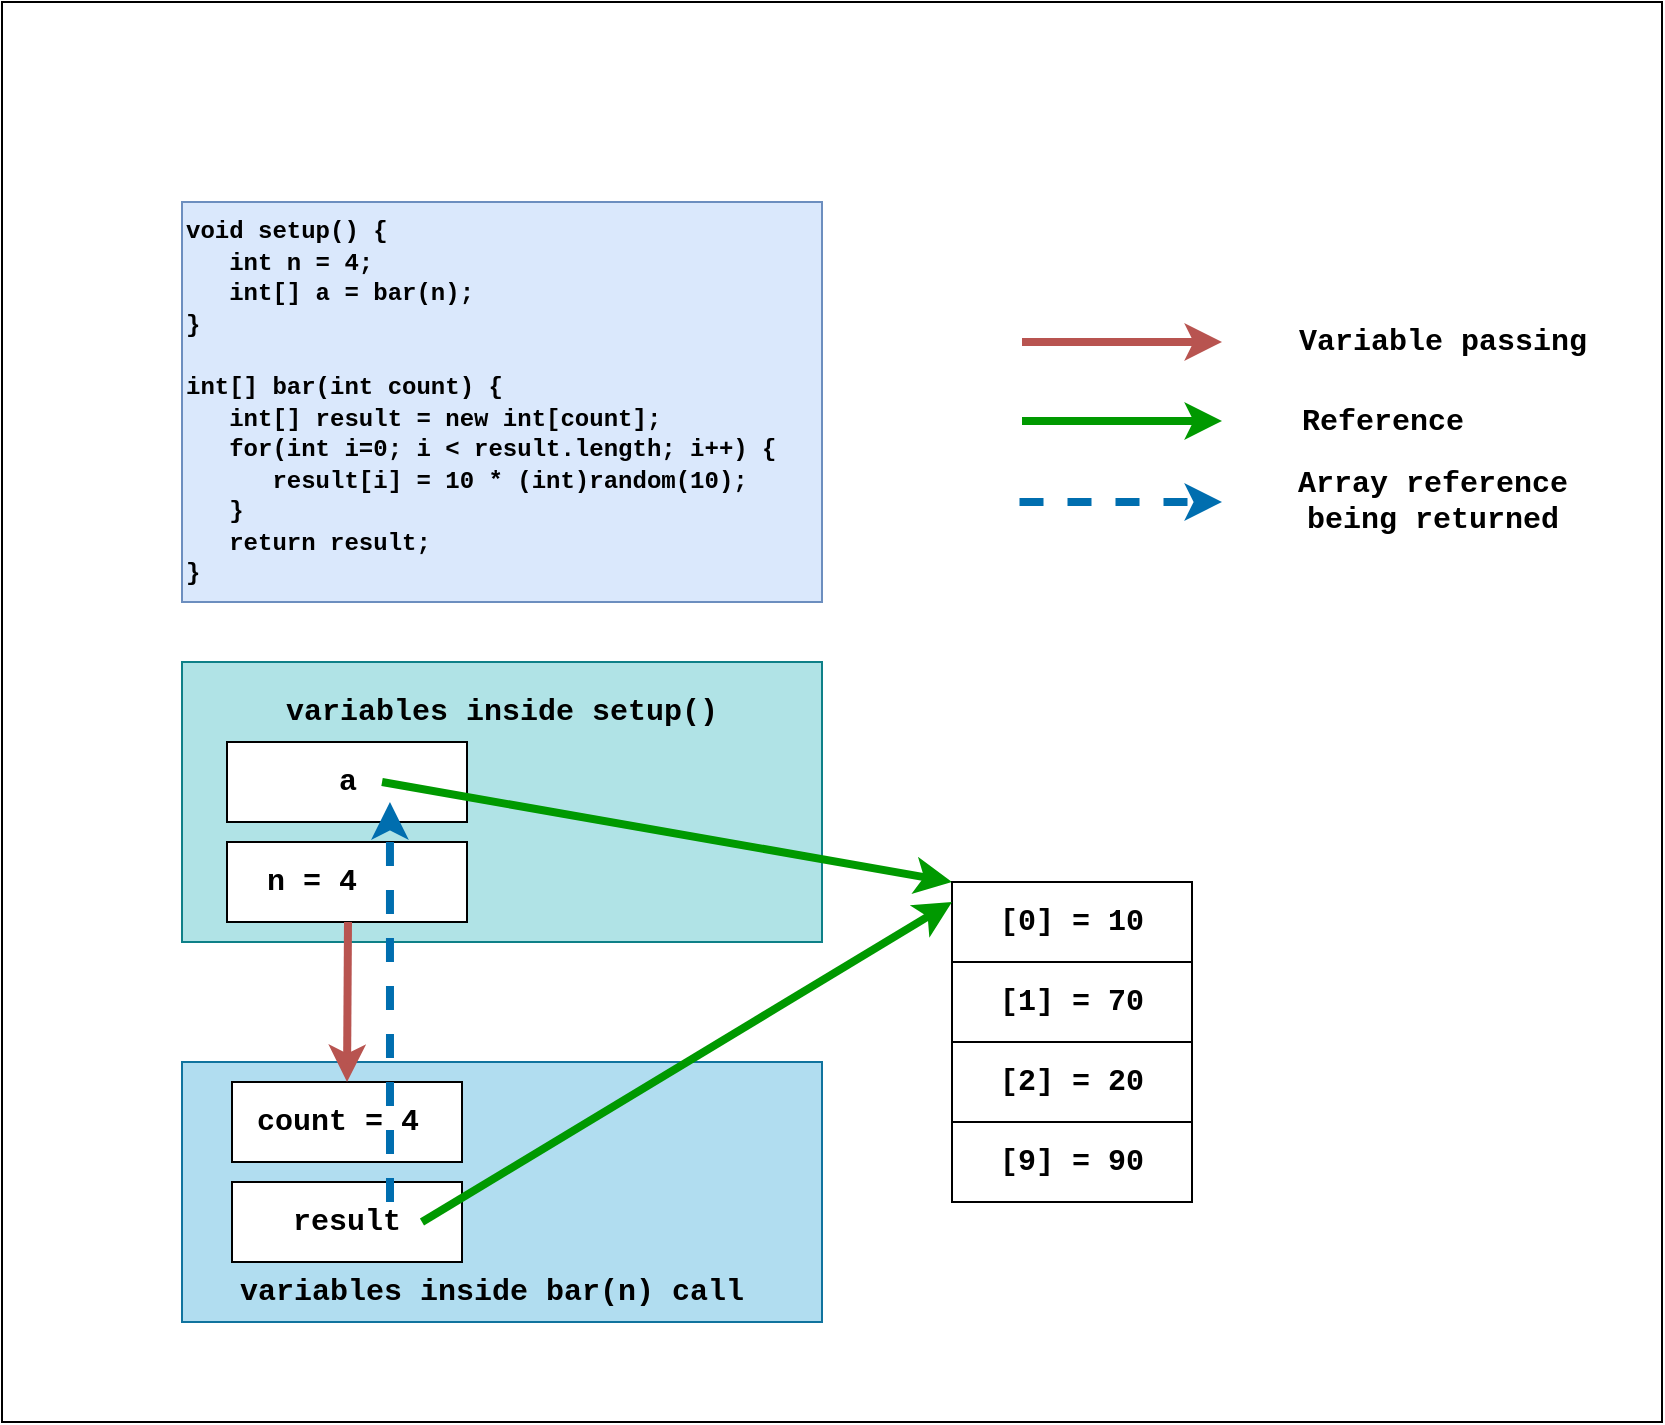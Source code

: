 <mxfile version="15.5.2" type="github">
  <diagram id="kjL0yHKqu0dJyB0R4nvB" name="Page-1">
    <mxGraphModel dx="946" dy="1664" grid="1" gridSize="10" guides="1" tooltips="1" connect="1" arrows="1" fold="1" page="1" pageScale="1" pageWidth="850" pageHeight="1100" math="0" shadow="0">
      <root>
        <mxCell id="0" />
        <mxCell id="1" parent="0" />
        <mxCell id="0EkcyEbBukxJAR-DcMhM-29" value="" style="rounded=0;whiteSpace=wrap;html=1;fontFamily=Courier New;fontSize=13;fontColor=#000000;align=center;" parent="1" vertex="1">
          <mxGeometry x="10" y="-1080" width="830" height="710" as="geometry" />
        </mxCell>
        <mxCell id="0EkcyEbBukxJAR-DcMhM-1" value="&lt;font style=&quot;font-size: 12px&quot;&gt;void setup() {&lt;br&gt;&amp;nbsp; &amp;nbsp;int n = 4;&lt;br&gt;&amp;nbsp; &amp;nbsp;int[] a = bar(n);&lt;br&gt;}&lt;br&gt;&lt;br&gt;int[] bar(int count) {&lt;br&gt;&amp;nbsp; &amp;nbsp;int[] result = new int[count];&lt;br&gt;&amp;nbsp; &amp;nbsp;for(int i=0; i &amp;lt; result.length; i++) {&lt;br&gt;&amp;nbsp; &amp;nbsp; &amp;nbsp; result[i] = 10 * (int)random(10);&lt;br&gt;&amp;nbsp; &amp;nbsp;}&lt;br&gt;&amp;nbsp; &amp;nbsp;return result;&lt;br&gt;}&lt;/font&gt;" style="text;html=1;strokeColor=#6c8ebf;fillColor=#dae8fc;align=left;verticalAlign=middle;whiteSpace=wrap;rounded=0;fontStyle=1;fontFamily=Courier New;fontSize=13;" parent="1" vertex="1">
          <mxGeometry x="100" y="-980" width="320" height="200" as="geometry" />
        </mxCell>
        <mxCell id="0EkcyEbBukxJAR-DcMhM-10" value="" style="rounded=0;whiteSpace=wrap;html=1;fontFamily=Courier New;fontSize=15;align=center;fillColor=#b0e3e6;strokeColor=#0e8088;" parent="1" vertex="1">
          <mxGeometry x="100" y="-750" width="320" height="140" as="geometry" />
        </mxCell>
        <mxCell id="0EkcyEbBukxJAR-DcMhM-2" value="a" style="rounded=0;whiteSpace=wrap;html=1;fontFamily=Courier New;align=center;fontSize=15;fontStyle=1" parent="1" vertex="1">
          <mxGeometry x="122.5" y="-710" width="120" height="40" as="geometry" />
        </mxCell>
        <mxCell id="0EkcyEbBukxJAR-DcMhM-3" value="" style="endArrow=classic;html=1;rounded=0;fontFamily=Courier New;fontSize=15;fontStyle=0;entryX=0;entryY=0;entryDx=0;entryDy=0;exitX=0.646;exitY=0.5;exitDx=0;exitDy=0;exitPerimeter=0;strokeColor=#009900;strokeWidth=4;" parent="1" source="0EkcyEbBukxJAR-DcMhM-2" target="0EkcyEbBukxJAR-DcMhM-5" edge="1">
          <mxGeometry width="50" height="50" relative="1" as="geometry">
            <mxPoint x="215" y="-675.5" as="sourcePoint" />
            <mxPoint x="325" y="-675.5" as="targetPoint" />
          </mxGeometry>
        </mxCell>
        <mxCell id="0EkcyEbBukxJAR-DcMhM-5" value="[0] = 10" style="rounded=0;whiteSpace=wrap;html=1;fontFamily=Courier New;align=center;fontSize=15;fontStyle=1" parent="1" vertex="1">
          <mxGeometry x="485" y="-640" width="120" height="40" as="geometry" />
        </mxCell>
        <mxCell id="0EkcyEbBukxJAR-DcMhM-6" style="edgeStyle=orthogonalEdgeStyle;rounded=0;orthogonalLoop=1;jettySize=auto;html=1;exitX=0.5;exitY=1;exitDx=0;exitDy=0;fontFamily=Courier New;fontSize=15;fontStyle=1" parent="1" source="0EkcyEbBukxJAR-DcMhM-5" target="0EkcyEbBukxJAR-DcMhM-5" edge="1">
          <mxGeometry relative="1" as="geometry" />
        </mxCell>
        <mxCell id="0EkcyEbBukxJAR-DcMhM-7" value="[1] = 70" style="rounded=0;whiteSpace=wrap;html=1;fontFamily=Courier New;align=center;fontSize=15;fontStyle=1" parent="1" vertex="1">
          <mxGeometry x="485" y="-600" width="120" height="40" as="geometry" />
        </mxCell>
        <mxCell id="0EkcyEbBukxJAR-DcMhM-8" value="[2] = 20" style="rounded=0;whiteSpace=wrap;html=1;fontFamily=Courier New;align=center;fontSize=15;fontStyle=1" parent="1" vertex="1">
          <mxGeometry x="485" y="-560" width="120" height="40" as="geometry" />
        </mxCell>
        <mxCell id="0EkcyEbBukxJAR-DcMhM-9" value="[9] = 90" style="rounded=0;whiteSpace=wrap;html=1;fontFamily=Courier New;align=center;fontSize=15;fontStyle=1" parent="1" vertex="1">
          <mxGeometry x="485" y="-520" width="120" height="40" as="geometry" />
        </mxCell>
        <mxCell id="0EkcyEbBukxJAR-DcMhM-11" value="variables inside setup()" style="text;html=1;strokeColor=none;fillColor=none;align=center;verticalAlign=middle;whiteSpace=wrap;rounded=0;fontFamily=Courier New;fontSize=15;fontStyle=1" parent="1" vertex="1">
          <mxGeometry x="150" y="-740" width="220" height="30" as="geometry" />
        </mxCell>
        <mxCell id="0EkcyEbBukxJAR-DcMhM-12" value="" style="rounded=0;whiteSpace=wrap;html=1;fontFamily=Courier New;fontSize=15;align=center;fillColor=#b1ddf0;strokeColor=#10739e;" parent="1" vertex="1">
          <mxGeometry x="100" y="-550" width="320" height="130" as="geometry" />
        </mxCell>
        <mxCell id="0EkcyEbBukxJAR-DcMhM-13" value="count = 4&amp;nbsp;" style="rounded=0;whiteSpace=wrap;html=1;fontFamily=Courier New;align=center;fontSize=15;fontStyle=1" parent="1" vertex="1">
          <mxGeometry x="125" y="-540" width="115" height="40" as="geometry" />
        </mxCell>
        <mxCell id="0EkcyEbBukxJAR-DcMhM-15" value="variables inside bar(n) call" style="text;html=1;strokeColor=none;fillColor=none;align=center;verticalAlign=middle;whiteSpace=wrap;rounded=0;fontFamily=Courier New;fontSize=15;fontStyle=1" parent="1" vertex="1">
          <mxGeometry x="120" y="-450" width="270" height="30" as="geometry" />
        </mxCell>
        <mxCell id="0EkcyEbBukxJAR-DcMhM-17" value="result" style="rounded=0;whiteSpace=wrap;html=1;fontFamily=Courier New;align=center;fontSize=15;fontStyle=1" parent="1" vertex="1">
          <mxGeometry x="125" y="-490" width="115" height="40" as="geometry" />
        </mxCell>
        <mxCell id="0EkcyEbBukxJAR-DcMhM-18" value="n = 4&amp;nbsp; &amp;nbsp;&amp;nbsp;" style="rounded=0;whiteSpace=wrap;html=1;fontFamily=Courier New;align=center;fontSize=15;fontStyle=1" parent="1" vertex="1">
          <mxGeometry x="122.5" y="-660" width="120" height="40" as="geometry" />
        </mxCell>
        <mxCell id="0EkcyEbBukxJAR-DcMhM-19" value="" style="endArrow=classic;html=1;rounded=0;fontFamily=Courier New;fontSize=15;fontColor=#CC99FF;dashed=1;strokeWidth=4;fillColor=#1ba1e2;strokeColor=#006EAF;entryX=0.679;entryY=0.75;entryDx=0;entryDy=0;entryPerimeter=0;" parent="1" target="0EkcyEbBukxJAR-DcMhM-2" edge="1">
          <mxGeometry width="50" height="50" relative="1" as="geometry">
            <mxPoint x="204" y="-480" as="sourcePoint" />
            <mxPoint x="150" y="-700" as="targetPoint" />
          </mxGeometry>
        </mxCell>
        <mxCell id="0EkcyEbBukxJAR-DcMhM-20" value="" style="endArrow=classic;html=1;rounded=0;fontFamily=Courier New;fontSize=15;fontColor=#CC99FF;entryX=0.5;entryY=0;entryDx=0;entryDy=0;fontStyle=1;strokeWidth=4;fillColor=#f8cecc;strokeColor=#b85450;" parent="1" target="0EkcyEbBukxJAR-DcMhM-13" edge="1">
          <mxGeometry width="50" height="50" relative="1" as="geometry">
            <mxPoint x="183" y="-620" as="sourcePoint" />
            <mxPoint x="60" y="-810" as="targetPoint" />
          </mxGeometry>
        </mxCell>
        <mxCell id="0EkcyEbBukxJAR-DcMhM-23" value="" style="endArrow=classic;html=1;rounded=0;fontFamily=Courier New;fontSize=15;fontColor=#CC99FF;fontStyle=1;strokeWidth=4;fillColor=#f8cecc;strokeColor=#b85450;" parent="1" edge="1">
          <mxGeometry width="50" height="50" relative="1" as="geometry">
            <mxPoint x="520" y="-910" as="sourcePoint" />
            <mxPoint x="620" y="-910" as="targetPoint" />
          </mxGeometry>
        </mxCell>
        <mxCell id="0EkcyEbBukxJAR-DcMhM-24" value="Variable passing" style="text;html=1;align=center;verticalAlign=middle;resizable=0;points=[];autosize=1;strokeColor=none;fillColor=none;fontSize=15;fontFamily=Courier New;fontColor=#000000;fontStyle=1" parent="1" vertex="1">
          <mxGeometry x="650" y="-920" width="160" height="20" as="geometry" />
        </mxCell>
        <mxCell id="0EkcyEbBukxJAR-DcMhM-25" value="" style="endArrow=classic;html=1;rounded=0;fontFamily=Courier New;fontSize=15;fontStyle=0;exitX=0.75;exitY=0.5;exitDx=0;exitDy=0;exitPerimeter=0;strokeColor=#009900;strokeWidth=4;" parent="1" edge="1">
          <mxGeometry width="50" height="50" relative="1" as="geometry">
            <mxPoint x="520" y="-870.5" as="sourcePoint" />
            <mxPoint x="620" y="-870.5" as="targetPoint" />
          </mxGeometry>
        </mxCell>
        <mxCell id="0EkcyEbBukxJAR-DcMhM-26" value="Reference" style="text;html=1;align=center;verticalAlign=middle;resizable=0;points=[];autosize=1;strokeColor=none;fillColor=none;fontSize=15;fontFamily=Courier New;fontColor=#000000;fontStyle=1" parent="1" vertex="1">
          <mxGeometry x="650" y="-880" width="100" height="20" as="geometry" />
        </mxCell>
        <mxCell id="0EkcyEbBukxJAR-DcMhM-27" value="" style="endArrow=classic;html=1;rounded=0;fontFamily=Courier New;fontSize=15;fontColor=#CC99FF;exitX=0.75;exitY=0;exitDx=0;exitDy=0;dashed=1;strokeWidth=4;fillColor=#1ba1e2;strokeColor=#006EAF;" parent="1" edge="1">
          <mxGeometry width="50" height="50" relative="1" as="geometry">
            <mxPoint x="518.75" y="-830" as="sourcePoint" />
            <mxPoint x="620" y="-830" as="targetPoint" />
          </mxGeometry>
        </mxCell>
        <mxCell id="0EkcyEbBukxJAR-DcMhM-28" value="Array reference&lt;br&gt;being returned" style="text;html=1;align=center;verticalAlign=middle;resizable=0;points=[];autosize=1;strokeColor=none;fillColor=none;fontSize=15;fontFamily=Courier New;fontColor=#000000;fontStyle=1" parent="1" vertex="1">
          <mxGeometry x="650" y="-850" width="150" height="40" as="geometry" />
        </mxCell>
        <mxCell id="0EkcyEbBukxJAR-DcMhM-14" value="" style="endArrow=classic;html=1;rounded=0;fontFamily=Courier New;fontSize=15;fontStyle=0;entryX=0;entryY=0.25;entryDx=0;entryDy=0;exitX=0.826;exitY=0.5;exitDx=0;exitDy=0;exitPerimeter=0;strokeColor=#009900;strokeWidth=4;" parent="1" source="0EkcyEbBukxJAR-DcMhM-17" target="0EkcyEbBukxJAR-DcMhM-5" edge="1">
          <mxGeometry width="50" height="50" relative="1" as="geometry">
            <mxPoint x="215" y="-475.5" as="sourcePoint" />
            <mxPoint x="485" y="-440" as="targetPoint" />
          </mxGeometry>
        </mxCell>
      </root>
    </mxGraphModel>
  </diagram>
</mxfile>
